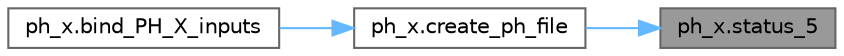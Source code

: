 digraph "ph_x.status_5"
{
 // LATEX_PDF_SIZE
  bgcolor="transparent";
  edge [fontname=Helvetica,fontsize=10,labelfontname=Helvetica,labelfontsize=10];
  node [fontname=Helvetica,fontsize=10,shape=box,height=0.2,width=0.4];
  rankdir="RL";
  Node1 [label="ph_x.status_5",height=0.2,width=0.4,color="gray40", fillcolor="grey60", style="filled", fontcolor="black",tooltip="('CREATING PH INPUT FILE')"];
  Node1 -> Node2 [dir="back",color="steelblue1",style="solid"];
  Node2 [label="ph_x.create_ph_file",height=0.2,width=0.4,color="grey40", fillcolor="white", style="filled",URL="$df/d6e/namespaceph__x.html#ab2d101c3d6efc6f7caca3a08eca1ea6e",tooltip=" "];
  Node2 -> Node3 [dir="back",color="steelblue1",style="solid"];
  Node3 [label="ph_x.bind_PH_X_inputs",height=0.2,width=0.4,color="grey40", fillcolor="white", style="filled",URL="$df/d6e/namespaceph__x.html#a7e3c5adb8191e51939fc4410b155b5f4",tooltip=" "];
}
